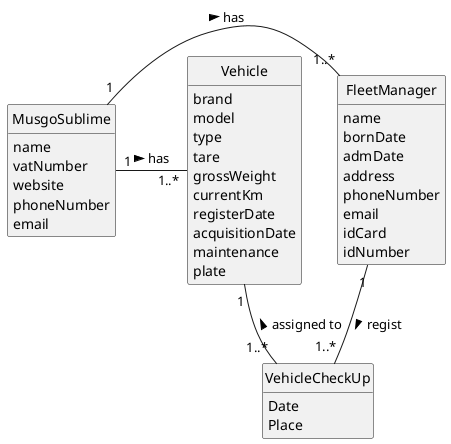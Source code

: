 @startuml
skinparam monochrome true
skinparam packageStyle rectangle
skinparam shadowing false

skinparam classAttributeIconSize 0

hide circle
hide methods

class MusgoSublime {
    name
    vatNumber
    website
    phoneNumber
    email
}

class FleetManager {
    name
    bornDate
    admDate
    address
    phoneNumber
    email
    idCard
    idNumber
}

class Vehicle {
    brand
    model
    type
    tare
    grossWeight
    currentKm
    registerDate
    acquisitionDate
    maintenance
    plate
}

class VehicleCheckUp {
    Date
    Place
}

MusgoSublime "1" - "1..*" FleetManager: has >
MusgoSublime "1" - "1..*" Vehicle: has >
FleetManager "1" -- "1..*" VehicleCheckUp : regist >
Vehicle "1" -- "1..*" VehicleCheckUp : assigned to <
@enduml